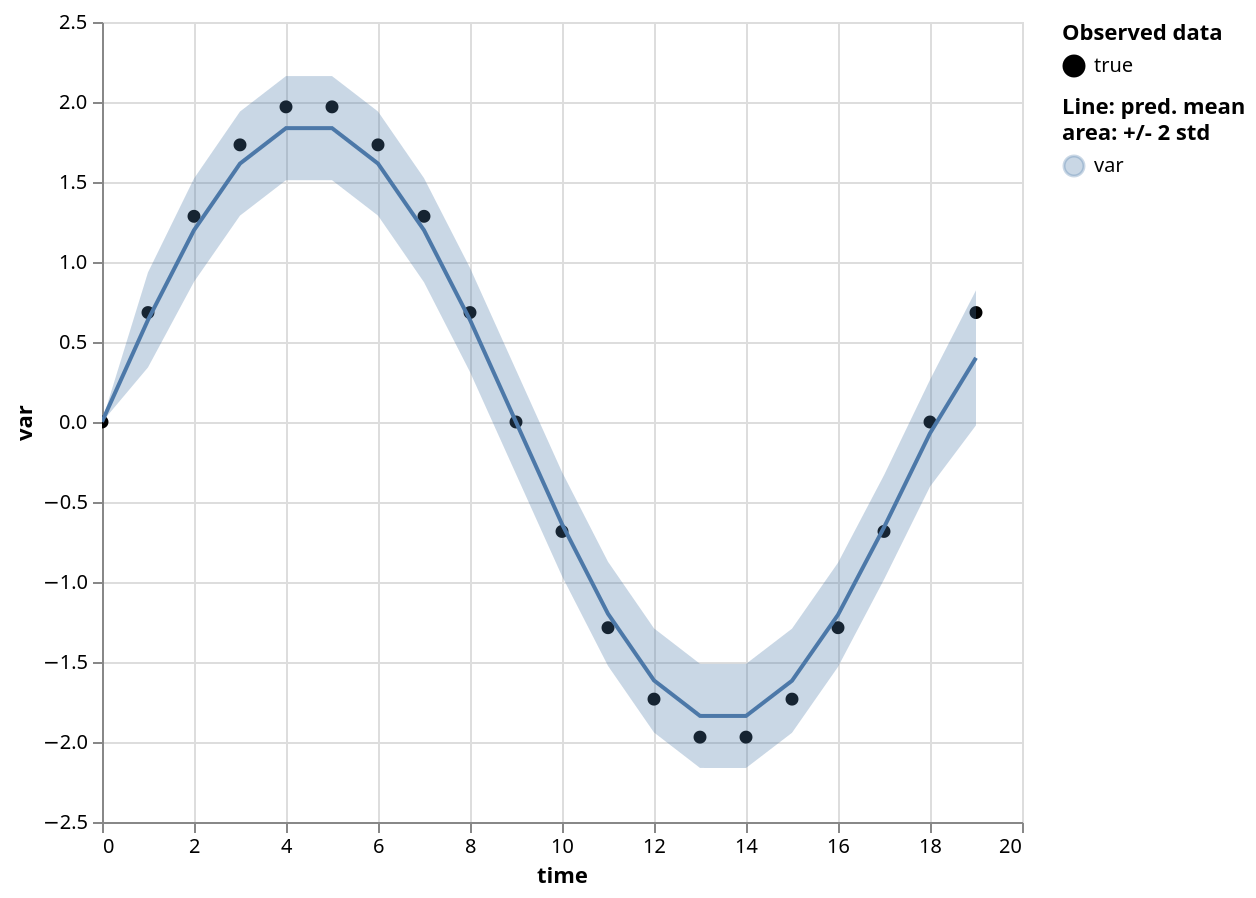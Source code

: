 {
  "$schema": "https://vega.github.io/schema/vega-lite/v5.2.0.json",
  "config": {
    "view": {
      "continuousHeight": 300,
      "continuousWidth": 400
    }
  },
  "data": {
    "name": "data-285426b18250d2bbeb1a83babad8f60b"
  },
  "datasets": {
    "data-285426b18250d2bbeb1a83babad8f60b": [
      {
        "err_high": 0.0032927263528108597,
        "err_low": -0.0007280254503712058,
        "is_present": true,
        "mean": 0.0012823505094274879,
        "std": 0.0010051879798993468,
        "time": 0,
        "value": 0.0,
        "variable": "var"
      },
      {
        "err_high": 0.9351814985275269,
        "err_low": 0.3413368761539459,
        "is_present": true,
        "mean": 0.6382591724395752,
        "std": 0.14846114814281464,
        "time": 1,
        "value": 0.6840403079986572,
        "variable": "var"
      },
      {
        "err_high": 1.5218231678009033,
        "err_low": 0.8760421276092529,
        "is_present": true,
        "mean": 1.1989326477050781,
        "std": 0.1614452749490738,
        "time": 2,
        "value": 1.285575270652771,
        "variable": "var"
      },
      {
        "err_high": 1.9403761625289917,
        "err_low": 1.2900217771530151,
        "is_present": true,
        "mean": 1.6151989698410034,
        "std": 0.16258858144283295,
        "time": 3,
        "value": 1.7320507764816284,
        "variable": "var"
      },
      {
        "err_high": 2.1620869636535645,
        "err_low": 1.5113298892974854,
        "is_present": true,
        "mean": 1.836708426475525,
        "std": 0.16268925368785858,
        "time": 4,
        "value": 1.9696155786514282,
        "variable": "var"
      },
      {
        "err_high": 2.162097692489624,
        "err_low": 1.5113050937652588,
        "is_present": true,
        "mean": 1.8367013931274414,
        "std": 0.16269811987876892,
        "time": 5,
        "value": 1.9696154594421387,
        "variable": "var"
      },
      {
        "err_high": 1.9405641555786133,
        "err_low": 1.2897684574127197,
        "is_present": true,
        "mean": 1.6151663064956665,
        "std": 0.162698894739151,
        "time": 6,
        "value": 1.7320507764816284,
        "variable": "var"
      },
      {
        "err_high": 1.5242176055908203,
        "err_low": 0.8734217286109924,
        "is_present": true,
        "mean": 1.198819637298584,
        "std": 0.16269895434379578,
        "time": 7,
        "value": 1.2855749130249023,
        "variable": "var"
      },
      {
        "err_high": 0.9632760286331177,
        "err_low": 0.31248006224632263,
        "is_present": true,
        "mean": 0.6378780603408813,
        "std": 0.16269899904727936,
        "time": 8,
        "value": 0.6840400099754333,
        "variable": "var"
      },
      {
        "err_high": 0.3253963887691498,
        "err_low": -0.3253994286060333,
        "is_present": true,
        "mean": -1.519918441772461e-06,
        "std": 0.16269895434379578,
        "time": 9,
        "value": -1.7484555314695172e-07,
        "variable": "var"
      },
      {
        "err_high": -0.31248530745506287,
        "err_low": -0.9632812738418579,
        "is_present": true,
        "mean": -0.6378833055496216,
        "std": 0.16269899904727936,
        "time": 10,
        "value": -0.6840407848358154,
        "variable": "var"
      },
      {
        "err_high": -0.8734363913536072,
        "err_low": -1.5242321491241455,
        "is_present": true,
        "mean": -1.1988343000411987,
        "std": 0.16269895434379578,
        "time": 11,
        "value": -1.28557550907135,
        "variable": "var"
      },
      {
        "err_high": -1.2898155450820923,
        "err_low": -1.940611481666565,
        "is_present": true,
        "mean": -1.6152135133743286,
        "std": 0.16269899904727936,
        "time": 12,
        "value": -1.732050895690918,
        "variable": "var"
      },
      {
        "err_high": -1.5114620923995972,
        "err_low": -2.1622581481933594,
        "is_present": true,
        "mean": -1.8368600606918335,
        "std": 0.16269898414611816,
        "time": 13,
        "value": -1.9696155786514282,
        "variable": "var"
      },
      {
        "err_high": -1.5118443965911865,
        "err_low": -2.1626412868499756,
        "is_present": true,
        "mean": -1.837242841720581,
        "std": 0.16269925236701965,
        "time": 14,
        "value": -1.9696153402328491,
        "variable": "var"
      },
      {
        "err_high": -1.2915968894958496,
        "err_low": -1.9424042701721191,
        "is_present": true,
        "mean": -1.6170005798339844,
        "std": 0.16270186007022858,
        "time": 15,
        "value": -1.732050895690918,
        "variable": "var"
      },
      {
        "err_high": -0.879539966583252,
        "err_low": -1.5304677486419678,
        "is_present": true,
        "mean": -1.2050038576126099,
        "std": 0.16273196041584015,
        "time": 16,
        "value": -1.2855747938156128,
        "variable": "var"
      },
      {
        "err_high": -0.3325729966163635,
        "err_low": -0.984866201877594,
        "is_present": true,
        "mean": -0.6587195992469788,
        "std": 0.16307330131530762,
        "time": 17,
        "value": -0.684039831161499,
        "variable": "var"
      },
      {
        "err_high": 0.2636660933494568,
        "err_low": -0.4041346311569214,
        "is_present": true,
        "mean": -0.0702342540025711,
        "std": 0.16695018112659454,
        "time": 18,
        "value": 3.4969110629390343e-07,
        "variable": "var"
      },
      {
        "err_high": 0.8231472969055176,
        "err_low": -0.020765304565429688,
        "is_present": true,
        "mean": 0.40119099617004395,
        "std": 0.21097815036773682,
        "time": 19,
        "value": 0.6840404868125916,
        "variable": "var"
      }
    ]
  },
  "params": [
    {
      "bind": "scales",
      "name": "param_9",
      "select": {
        "encodings": [
          "x"
        ],
        "type": "interval"
      },
      "views": [
        "view_2"
      ]
    }
  ],
  "vconcat": [
    {
      "hconcat": [
        {
          "height": 400,
          "layer": [
            {
              "encoding": {
                "fill": {
                  "field": "is_present",
                  "legend": {
                    "title": [
                      "Observed data"
                    ]
                  },
                  "scale": {
                    "range": [
                      "black",
                      "#ffffff00"
                    ]
                  },
                  "type": "nominal"
                },
                "shape": {
                  "field": "is_present",
                  "type": "nominal"
                },
                "x": {
                  "axis": {
                    "domain": true,
                    "labels": true,
                    "ticks": true,
                    "title": "time"
                  },
                  "field": "time",
                  "type": "quantitative"
                },
                "y": {
                  "field": "value",
                  "scale": {
                    "zero": false
                  },
                  "title": "var",
                  "type": "quantitative"
                }
              },
              "mark": {
                "color": "black",
                "fillOpacity": 1,
                "strokeWidth": 1,
                "type": "point"
              }
            },
            {
              "encoding": {
                "color": {
                  "field": "variable",
                  "legend": {
                    "title": [
                      "Line: pred. mean",
                      "area: +/- 2 std"
                    ]
                  },
                  "type": "nominal"
                },
                "x": {
                  "field": "time",
                  "type": "quantitative"
                },
                "y": {
                  "field": "err_low",
                  "scale": {
                    "zero": false
                  },
                  "title": "var",
                  "type": "quantitative"
                },
                "y2": {
                  "field": "err_high"
                }
              },
              "mark": "errorband",
              "name": "view_2"
            },
            {
              "encoding": {
                "color": {
                  "field": "variable",
                  "type": "nominal"
                },
                "x": {
                  "field": "time",
                  "type": "quantitative"
                },
                "y": {
                  "field": "mean",
                  "scale": {
                    "zero": false
                  },
                  "title": "var",
                  "type": "quantitative"
                }
              },
              "mark": "line"
            }
          ],
          "title": "",
          "width": 460
        }
      ]
    }
  ]
}